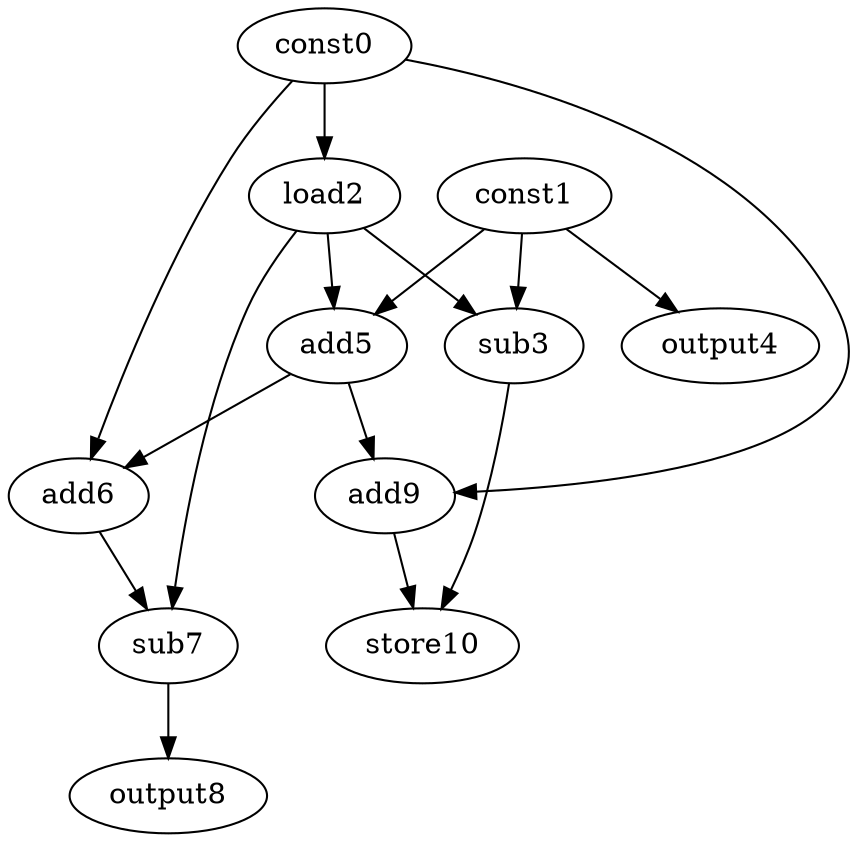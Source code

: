 digraph G { 
const0[opcode=const]; 
const1[opcode=const]; 
load2[opcode=load]; 
sub3[opcode=sub]; 
output4[opcode=output]; 
add5[opcode=add]; 
add6[opcode=add]; 
sub7[opcode=sub]; 
output8[opcode=output]; 
add9[opcode=add]; 
store10[opcode=store]; 
const0->load2[operand=0];
const1->output4[operand=0];
const1->sub3[operand=0];
load2->sub3[operand=1];
const1->add5[operand=0];
load2->add5[operand=1];
const0->add6[operand=0];
add5->add6[operand=1];
const0->add9[operand=0];
add5->add9[operand=1];
load2->sub7[operand=0];
add6->sub7[operand=1];
add9->store10[operand=0];
sub3->store10[operand=1];
sub7->output8[operand=0];
}
